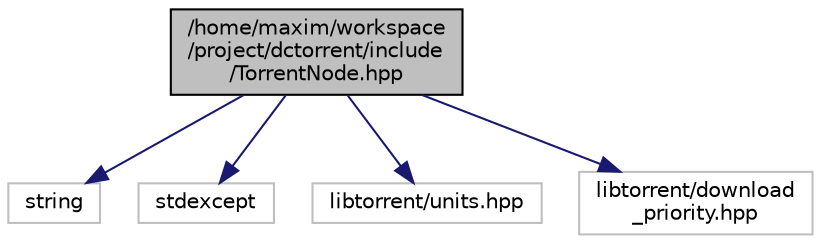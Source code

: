digraph "/home/maxim/workspace/project/dctorrent/include/TorrentNode.hpp"
{
  edge [fontname="Helvetica",fontsize="10",labelfontname="Helvetica",labelfontsize="10"];
  node [fontname="Helvetica",fontsize="10",shape=record];
  Node216 [label="/home/maxim/workspace\l/project/dctorrent/include\l/TorrentNode.hpp",height=0.2,width=0.4,color="black", fillcolor="grey75", style="filled", fontcolor="black"];
  Node216 -> Node217 [color="midnightblue",fontsize="10",style="solid",fontname="Helvetica"];
  Node217 [label="string",height=0.2,width=0.4,color="grey75", fillcolor="white", style="filled"];
  Node216 -> Node218 [color="midnightblue",fontsize="10",style="solid",fontname="Helvetica"];
  Node218 [label="stdexcept",height=0.2,width=0.4,color="grey75", fillcolor="white", style="filled"];
  Node216 -> Node219 [color="midnightblue",fontsize="10",style="solid",fontname="Helvetica"];
  Node219 [label="libtorrent/units.hpp",height=0.2,width=0.4,color="grey75", fillcolor="white", style="filled"];
  Node216 -> Node220 [color="midnightblue",fontsize="10",style="solid",fontname="Helvetica"];
  Node220 [label="libtorrent/download\l_priority.hpp",height=0.2,width=0.4,color="grey75", fillcolor="white", style="filled"];
}
